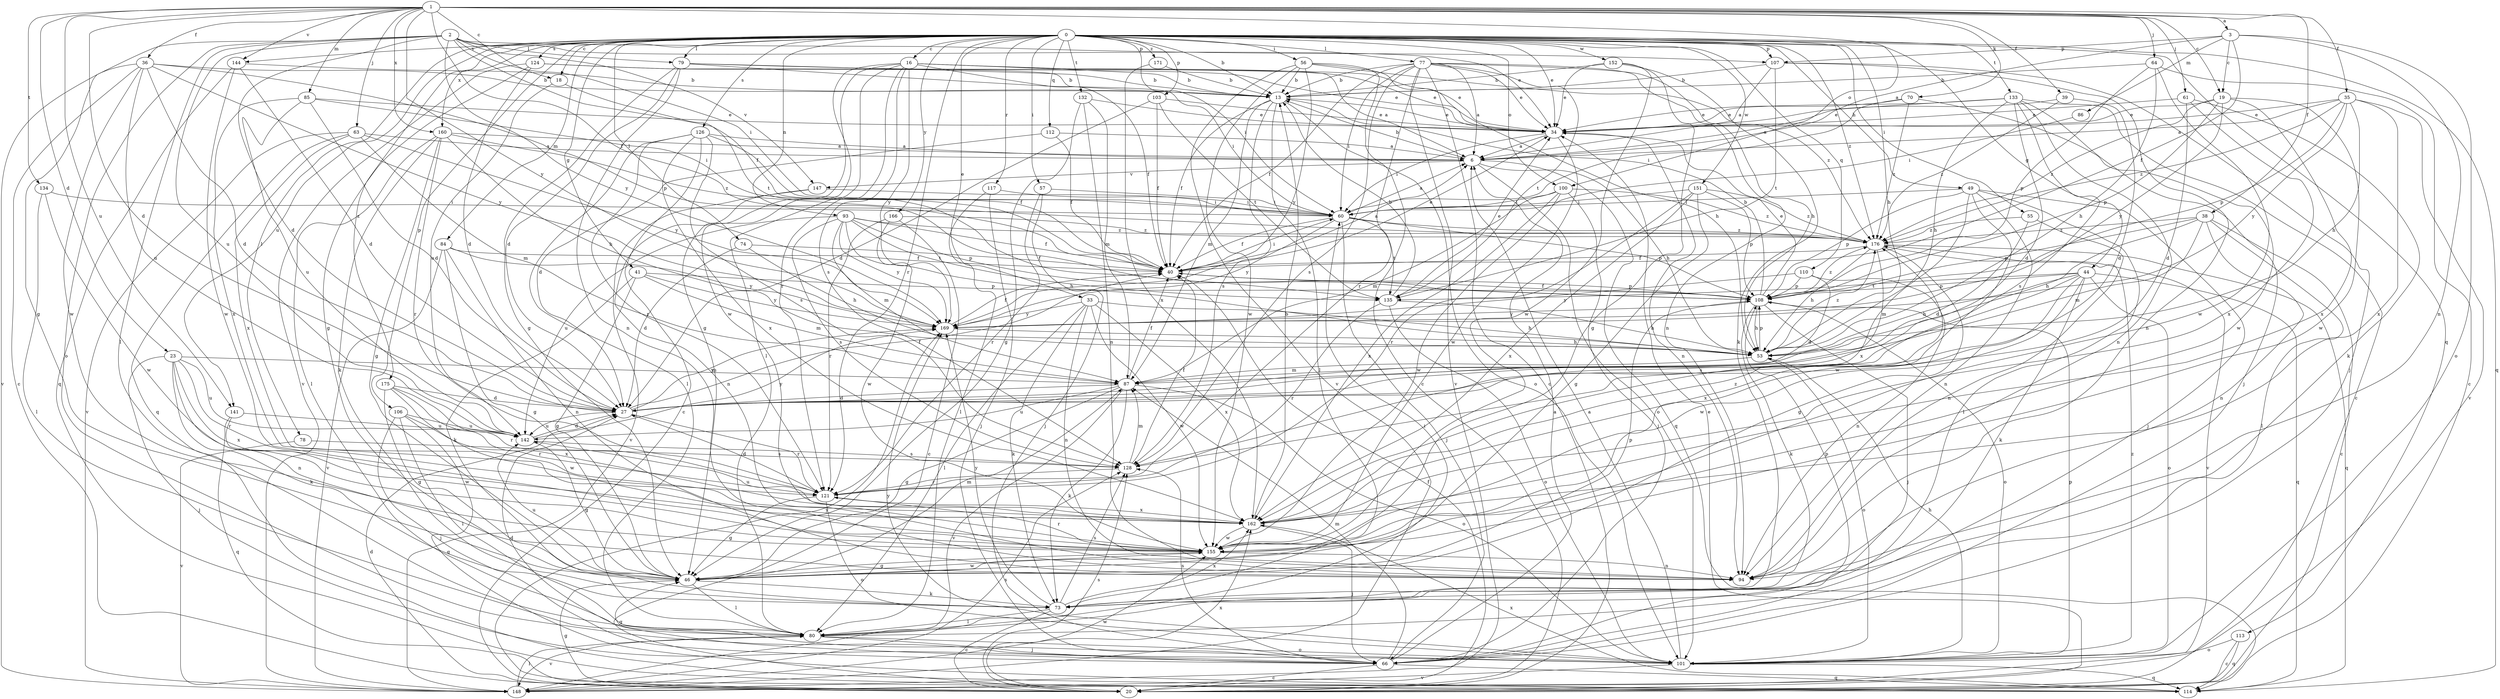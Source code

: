 strict digraph  {
0;
1;
2;
3;
6;
13;
16;
18;
19;
20;
23;
27;
33;
34;
35;
36;
38;
39;
40;
41;
44;
46;
49;
53;
55;
56;
57;
60;
61;
63;
64;
66;
70;
73;
74;
77;
78;
79;
80;
84;
85;
86;
87;
93;
94;
100;
101;
103;
106;
107;
108;
110;
112;
113;
114;
117;
121;
124;
126;
128;
132;
133;
134;
135;
141;
142;
144;
147;
148;
151;
152;
155;
160;
162;
166;
169;
171;
175;
176;
0 -> 13  [label=b];
0 -> 16  [label=c];
0 -> 18  [label=c];
0 -> 33  [label=e];
0 -> 34  [label=e];
0 -> 41  [label=g];
0 -> 44  [label=g];
0 -> 49  [label=h];
0 -> 53  [label=h];
0 -> 55  [label=i];
0 -> 56  [label=i];
0 -> 57  [label=i];
0 -> 60  [label=i];
0 -> 74  [label=l];
0 -> 77  [label=l];
0 -> 78  [label=l];
0 -> 79  [label=l];
0 -> 84  [label=m];
0 -> 93  [label=n];
0 -> 100  [label=o];
0 -> 103  [label=p];
0 -> 106  [label=p];
0 -> 107  [label=p];
0 -> 110  [label=q];
0 -> 112  [label=q];
0 -> 113  [label=q];
0 -> 114  [label=q];
0 -> 117  [label=r];
0 -> 121  [label=r];
0 -> 124  [label=s];
0 -> 126  [label=s];
0 -> 132  [label=t];
0 -> 133  [label=t];
0 -> 141  [label=u];
0 -> 144  [label=v];
0 -> 151  [label=w];
0 -> 152  [label=w];
0 -> 160  [label=x];
0 -> 166  [label=y];
0 -> 171  [label=z];
0 -> 175  [label=z];
0 -> 176  [label=z];
1 -> 3  [label=a];
1 -> 18  [label=c];
1 -> 19  [label=c];
1 -> 23  [label=d];
1 -> 27  [label=d];
1 -> 35  [label=f];
1 -> 36  [label=f];
1 -> 38  [label=f];
1 -> 39  [label=f];
1 -> 40  [label=f];
1 -> 61  [label=j];
1 -> 63  [label=j];
1 -> 64  [label=j];
1 -> 70  [label=k];
1 -> 85  [label=m];
1 -> 100  [label=o];
1 -> 134  [label=t];
1 -> 141  [label=u];
1 -> 144  [label=v];
1 -> 160  [label=x];
1 -> 169  [label=y];
2 -> 27  [label=d];
2 -> 34  [label=e];
2 -> 40  [label=f];
2 -> 46  [label=g];
2 -> 60  [label=i];
2 -> 79  [label=l];
2 -> 80  [label=l];
2 -> 101  [label=o];
2 -> 107  [label=p];
2 -> 142  [label=u];
2 -> 147  [label=v];
2 -> 169  [label=y];
3 -> 6  [label=a];
3 -> 19  [label=c];
3 -> 40  [label=f];
3 -> 86  [label=m];
3 -> 94  [label=n];
3 -> 101  [label=o];
3 -> 107  [label=p];
6 -> 13  [label=b];
6 -> 53  [label=h];
6 -> 101  [label=o];
6 -> 114  [label=q];
6 -> 147  [label=v];
13 -> 34  [label=e];
13 -> 40  [label=f];
13 -> 80  [label=l];
13 -> 87  [label=m];
13 -> 101  [label=o];
13 -> 128  [label=s];
16 -> 6  [label=a];
16 -> 13  [label=b];
16 -> 34  [label=e];
16 -> 40  [label=f];
16 -> 46  [label=g];
16 -> 80  [label=l];
16 -> 121  [label=r];
16 -> 128  [label=s];
16 -> 155  [label=w];
16 -> 169  [label=y];
18 -> 135  [label=t];
18 -> 142  [label=u];
19 -> 34  [label=e];
19 -> 108  [label=p];
19 -> 155  [label=w];
19 -> 162  [label=x];
19 -> 169  [label=y];
19 -> 176  [label=z];
20 -> 27  [label=d];
20 -> 34  [label=e];
20 -> 40  [label=f];
20 -> 46  [label=g];
20 -> 128  [label=s];
20 -> 155  [label=w];
20 -> 169  [label=y];
23 -> 66  [label=j];
23 -> 73  [label=k];
23 -> 87  [label=m];
23 -> 94  [label=n];
23 -> 121  [label=r];
23 -> 142  [label=u];
23 -> 162  [label=x];
27 -> 40  [label=f];
27 -> 121  [label=r];
27 -> 142  [label=u];
27 -> 169  [label=y];
33 -> 53  [label=h];
33 -> 73  [label=k];
33 -> 80  [label=l];
33 -> 94  [label=n];
33 -> 155  [label=w];
33 -> 162  [label=x];
33 -> 169  [label=y];
34 -> 6  [label=a];
34 -> 60  [label=i];
34 -> 94  [label=n];
34 -> 155  [label=w];
35 -> 6  [label=a];
35 -> 34  [label=e];
35 -> 53  [label=h];
35 -> 108  [label=p];
35 -> 148  [label=v];
35 -> 162  [label=x];
35 -> 169  [label=y];
35 -> 176  [label=z];
36 -> 13  [label=b];
36 -> 20  [label=c];
36 -> 27  [label=d];
36 -> 108  [label=p];
36 -> 142  [label=u];
36 -> 148  [label=v];
36 -> 155  [label=w];
36 -> 169  [label=y];
38 -> 20  [label=c];
38 -> 53  [label=h];
38 -> 80  [label=l];
38 -> 87  [label=m];
38 -> 94  [label=n];
38 -> 108  [label=p];
38 -> 176  [label=z];
39 -> 27  [label=d];
39 -> 34  [label=e];
39 -> 176  [label=z];
40 -> 6  [label=a];
40 -> 34  [label=e];
40 -> 60  [label=i];
40 -> 108  [label=p];
41 -> 46  [label=g];
41 -> 73  [label=k];
41 -> 87  [label=m];
41 -> 108  [label=p];
41 -> 169  [label=y];
44 -> 53  [label=h];
44 -> 73  [label=k];
44 -> 101  [label=o];
44 -> 108  [label=p];
44 -> 114  [label=q];
44 -> 128  [label=s];
44 -> 135  [label=t];
44 -> 155  [label=w];
44 -> 162  [label=x];
46 -> 73  [label=k];
46 -> 80  [label=l];
46 -> 87  [label=m];
46 -> 108  [label=p];
46 -> 142  [label=u];
46 -> 155  [label=w];
49 -> 60  [label=i];
49 -> 66  [label=j];
49 -> 80  [label=l];
49 -> 94  [label=n];
49 -> 108  [label=p];
49 -> 155  [label=w];
49 -> 162  [label=x];
53 -> 87  [label=m];
53 -> 101  [label=o];
53 -> 108  [label=p];
53 -> 176  [label=z];
55 -> 27  [label=d];
55 -> 94  [label=n];
55 -> 176  [label=z];
56 -> 13  [label=b];
56 -> 20  [label=c];
56 -> 53  [label=h];
56 -> 148  [label=v];
56 -> 155  [label=w];
56 -> 169  [label=y];
56 -> 176  [label=z];
57 -> 60  [label=i];
57 -> 66  [label=j];
57 -> 121  [label=r];
60 -> 6  [label=a];
60 -> 40  [label=f];
60 -> 66  [label=j];
60 -> 108  [label=p];
60 -> 135  [label=t];
60 -> 169  [label=y];
60 -> 176  [label=z];
61 -> 27  [label=d];
61 -> 34  [label=e];
61 -> 73  [label=k];
61 -> 162  [label=x];
63 -> 6  [label=a];
63 -> 87  [label=m];
63 -> 114  [label=q];
63 -> 148  [label=v];
63 -> 162  [label=x];
63 -> 169  [label=y];
64 -> 13  [label=b];
64 -> 20  [label=c];
64 -> 53  [label=h];
64 -> 108  [label=p];
64 -> 155  [label=w];
66 -> 6  [label=a];
66 -> 20  [label=c];
66 -> 27  [label=d];
66 -> 87  [label=m];
66 -> 114  [label=q];
66 -> 128  [label=s];
70 -> 34  [label=e];
70 -> 60  [label=i];
70 -> 155  [label=w];
70 -> 176  [label=z];
73 -> 20  [label=c];
73 -> 80  [label=l];
73 -> 108  [label=p];
73 -> 128  [label=s];
73 -> 162  [label=x];
73 -> 169  [label=y];
74 -> 27  [label=d];
74 -> 40  [label=f];
74 -> 53  [label=h];
77 -> 6  [label=a];
77 -> 13  [label=b];
77 -> 20  [label=c];
77 -> 34  [label=e];
77 -> 40  [label=f];
77 -> 53  [label=h];
77 -> 60  [label=i];
77 -> 94  [label=n];
77 -> 121  [label=r];
77 -> 128  [label=s];
77 -> 135  [label=t];
77 -> 148  [label=v];
78 -> 128  [label=s];
78 -> 148  [label=v];
79 -> 13  [label=b];
79 -> 27  [label=d];
79 -> 34  [label=e];
79 -> 46  [label=g];
79 -> 60  [label=i];
79 -> 94  [label=n];
80 -> 60  [label=i];
80 -> 66  [label=j];
80 -> 101  [label=o];
80 -> 148  [label=v];
84 -> 40  [label=f];
84 -> 46  [label=g];
84 -> 94  [label=n];
84 -> 148  [label=v];
84 -> 169  [label=y];
85 -> 27  [label=d];
85 -> 34  [label=e];
85 -> 60  [label=i];
85 -> 142  [label=u];
85 -> 162  [label=x];
86 -> 60  [label=i];
87 -> 27  [label=d];
87 -> 40  [label=f];
87 -> 46  [label=g];
87 -> 73  [label=k];
87 -> 101  [label=o];
87 -> 142  [label=u];
87 -> 148  [label=v];
93 -> 40  [label=f];
93 -> 53  [label=h];
93 -> 87  [label=m];
93 -> 108  [label=p];
93 -> 128  [label=s];
93 -> 135  [label=t];
93 -> 142  [label=u];
93 -> 169  [label=y];
93 -> 176  [label=z];
100 -> 60  [label=i];
100 -> 66  [label=j];
100 -> 87  [label=m];
100 -> 155  [label=w];
100 -> 162  [label=x];
100 -> 176  [label=z];
101 -> 6  [label=a];
101 -> 46  [label=g];
101 -> 53  [label=h];
101 -> 108  [label=p];
101 -> 114  [label=q];
101 -> 148  [label=v];
101 -> 169  [label=y];
101 -> 176  [label=z];
103 -> 27  [label=d];
103 -> 34  [label=e];
103 -> 40  [label=f];
103 -> 135  [label=t];
106 -> 66  [label=j];
106 -> 80  [label=l];
106 -> 114  [label=q];
106 -> 121  [label=r];
106 -> 142  [label=u];
107 -> 6  [label=a];
107 -> 13  [label=b];
107 -> 66  [label=j];
107 -> 94  [label=n];
107 -> 135  [label=t];
108 -> 13  [label=b];
108 -> 34  [label=e];
108 -> 40  [label=f];
108 -> 53  [label=h];
108 -> 66  [label=j];
108 -> 73  [label=k];
108 -> 101  [label=o];
108 -> 169  [label=y];
108 -> 176  [label=z];
110 -> 27  [label=d];
110 -> 94  [label=n];
110 -> 108  [label=p];
110 -> 169  [label=y];
112 -> 6  [label=a];
112 -> 27  [label=d];
112 -> 40  [label=f];
113 -> 20  [label=c];
113 -> 101  [label=o];
113 -> 114  [label=q];
114 -> 162  [label=x];
117 -> 60  [label=i];
117 -> 66  [label=j];
117 -> 80  [label=l];
121 -> 27  [label=d];
121 -> 46  [label=g];
121 -> 101  [label=o];
121 -> 162  [label=x];
124 -> 13  [label=b];
124 -> 27  [label=d];
124 -> 34  [label=e];
124 -> 46  [label=g];
124 -> 148  [label=v];
126 -> 6  [label=a];
126 -> 20  [label=c];
126 -> 40  [label=f];
126 -> 80  [label=l];
126 -> 121  [label=r];
126 -> 128  [label=s];
126 -> 162  [label=x];
128 -> 40  [label=f];
128 -> 87  [label=m];
128 -> 121  [label=r];
132 -> 34  [label=e];
132 -> 46  [label=g];
132 -> 87  [label=m];
132 -> 94  [label=n];
133 -> 6  [label=a];
133 -> 20  [label=c];
133 -> 27  [label=d];
133 -> 34  [label=e];
133 -> 53  [label=h];
133 -> 66  [label=j];
133 -> 94  [label=n];
133 -> 128  [label=s];
134 -> 60  [label=i];
134 -> 80  [label=l];
134 -> 155  [label=w];
135 -> 13  [label=b];
135 -> 34  [label=e];
135 -> 53  [label=h];
135 -> 101  [label=o];
135 -> 121  [label=r];
141 -> 114  [label=q];
141 -> 142  [label=u];
141 -> 155  [label=w];
142 -> 27  [label=d];
142 -> 46  [label=g];
142 -> 128  [label=s];
142 -> 169  [label=y];
144 -> 13  [label=b];
144 -> 27  [label=d];
144 -> 114  [label=q];
144 -> 155  [label=w];
147 -> 60  [label=i];
147 -> 94  [label=n];
147 -> 148  [label=v];
148 -> 80  [label=l];
148 -> 128  [label=s];
148 -> 162  [label=x];
151 -> 46  [label=g];
151 -> 60  [label=i];
151 -> 108  [label=p];
151 -> 121  [label=r];
151 -> 162  [label=x];
151 -> 176  [label=z];
152 -> 13  [label=b];
152 -> 34  [label=e];
152 -> 46  [label=g];
152 -> 73  [label=k];
152 -> 155  [label=w];
155 -> 46  [label=g];
155 -> 94  [label=n];
155 -> 121  [label=r];
160 -> 6  [label=a];
160 -> 46  [label=g];
160 -> 53  [label=h];
160 -> 73  [label=k];
160 -> 80  [label=l];
160 -> 121  [label=r];
160 -> 176  [label=z];
162 -> 13  [label=b];
162 -> 66  [label=j];
162 -> 142  [label=u];
162 -> 155  [label=w];
162 -> 176  [label=z];
166 -> 20  [label=c];
166 -> 121  [label=r];
166 -> 155  [label=w];
166 -> 176  [label=z];
169 -> 40  [label=f];
169 -> 53  [label=h];
171 -> 13  [label=b];
171 -> 162  [label=x];
175 -> 27  [label=d];
175 -> 46  [label=g];
175 -> 121  [label=r];
175 -> 155  [label=w];
175 -> 162  [label=x];
176 -> 40  [label=f];
176 -> 46  [label=g];
176 -> 53  [label=h];
176 -> 87  [label=m];
176 -> 114  [label=q];
176 -> 148  [label=v];
}
